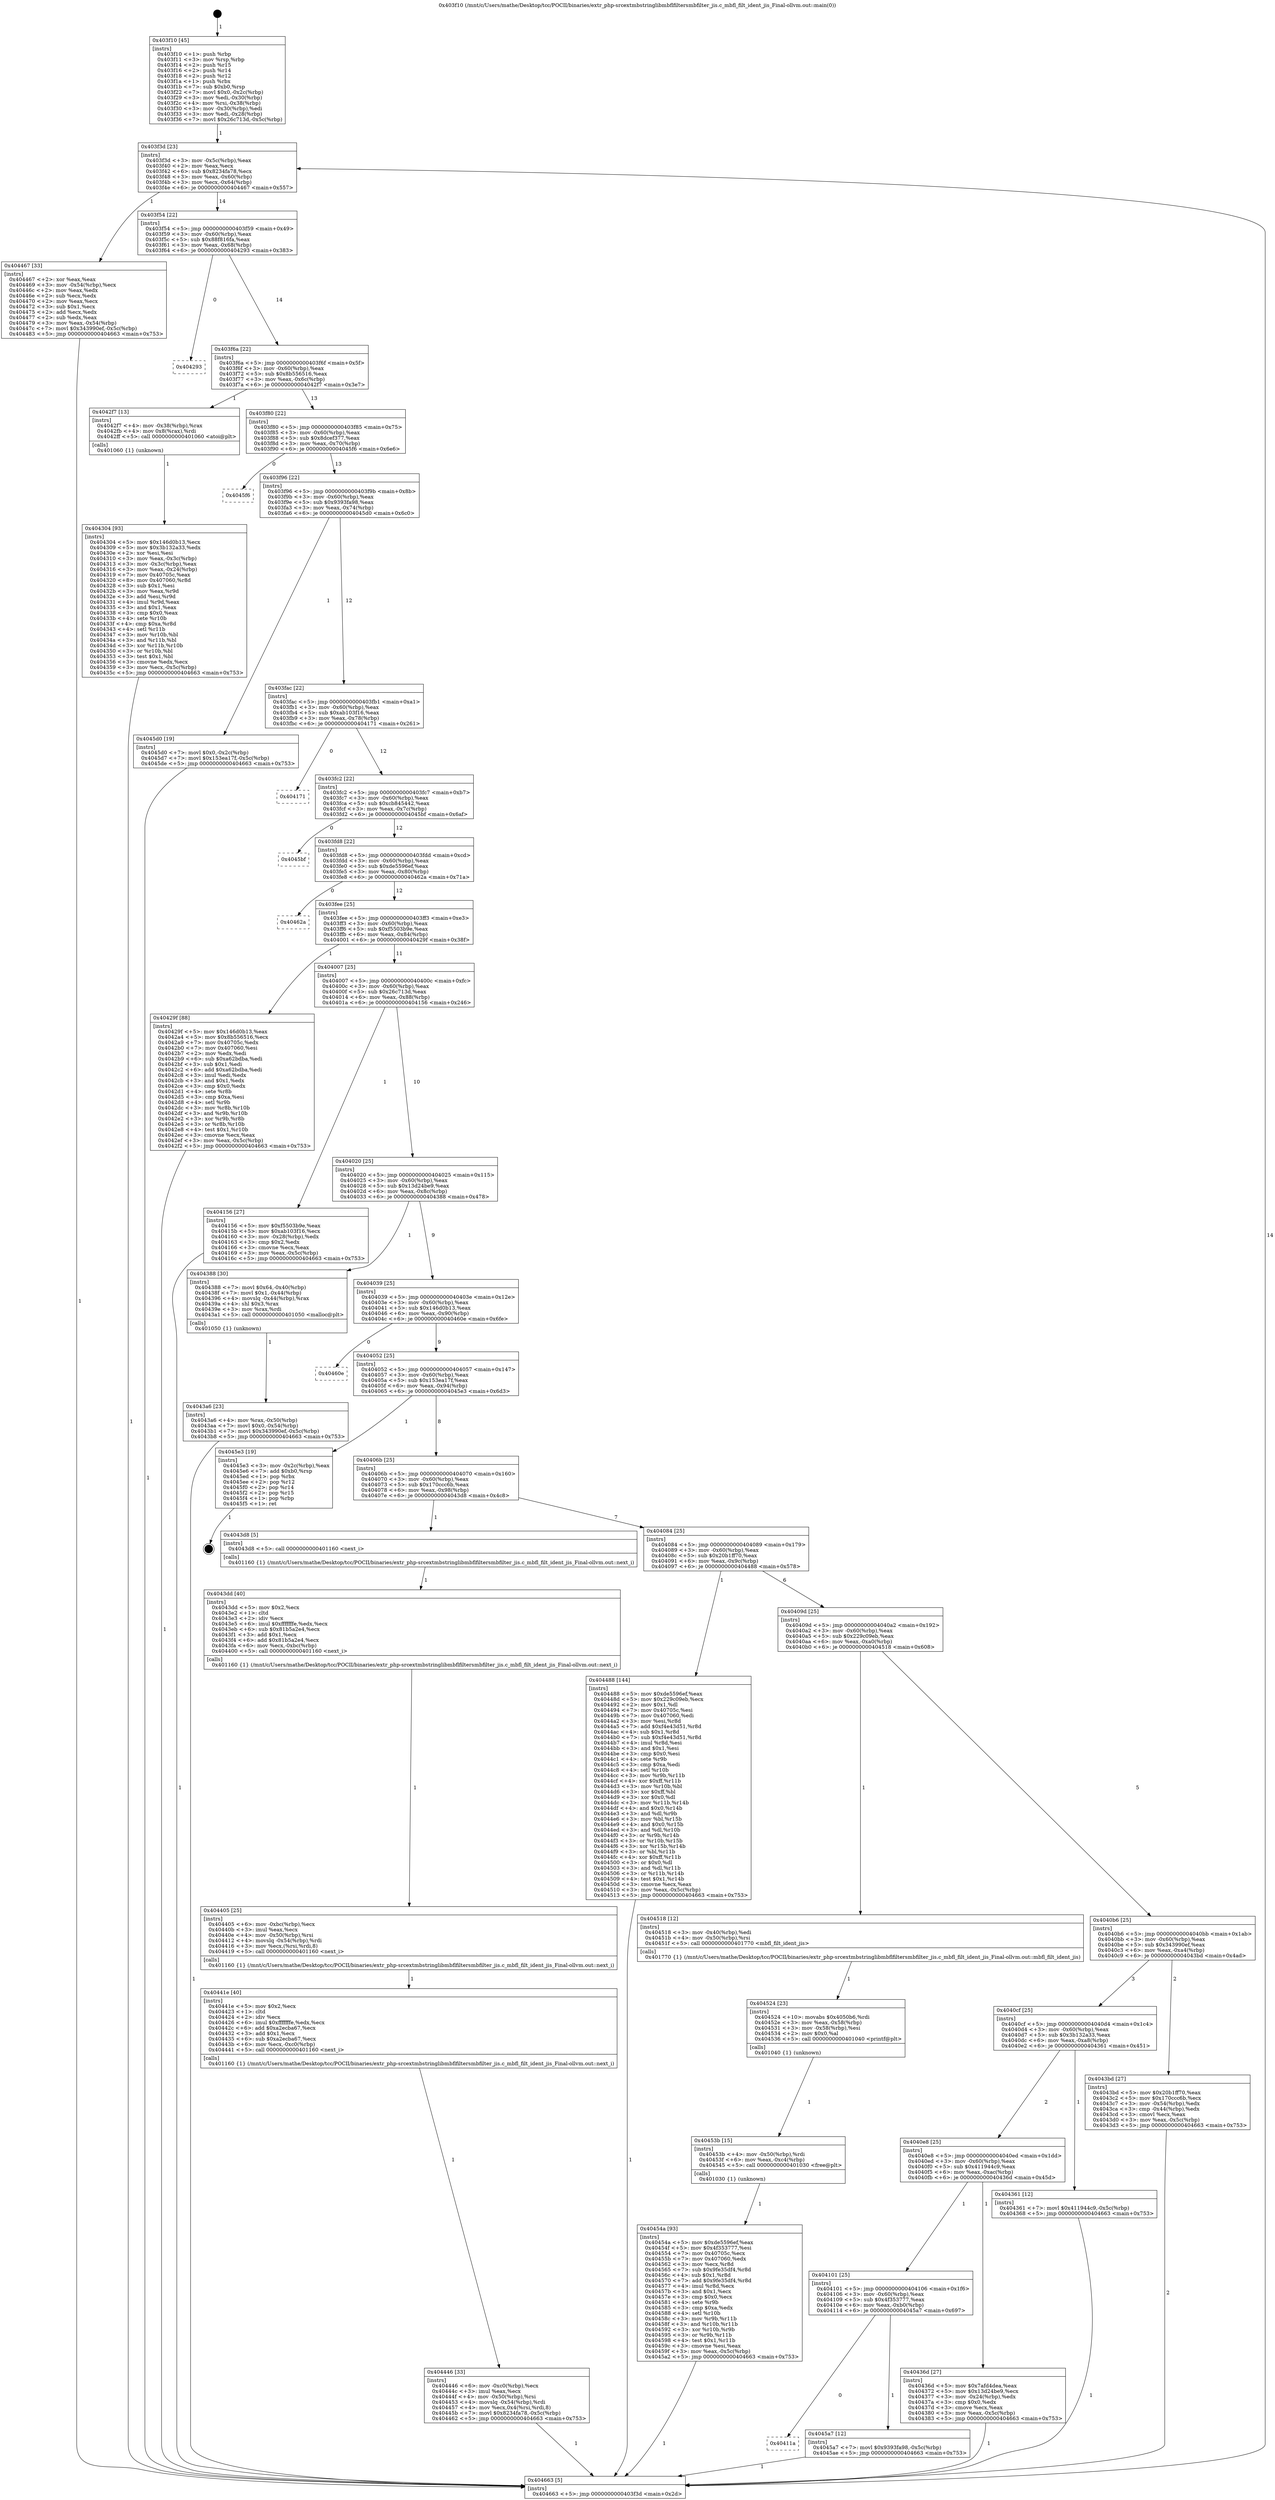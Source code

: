 digraph "0x403f10" {
  label = "0x403f10 (/mnt/c/Users/mathe/Desktop/tcc/POCII/binaries/extr_php-srcextmbstringlibmbflfiltersmbfilter_jis.c_mbfl_filt_ident_jis_Final-ollvm.out::main(0))"
  labelloc = "t"
  node[shape=record]

  Entry [label="",width=0.3,height=0.3,shape=circle,fillcolor=black,style=filled]
  "0x403f3d" [label="{
     0x403f3d [23]\l
     | [instrs]\l
     &nbsp;&nbsp;0x403f3d \<+3\>: mov -0x5c(%rbp),%eax\l
     &nbsp;&nbsp;0x403f40 \<+2\>: mov %eax,%ecx\l
     &nbsp;&nbsp;0x403f42 \<+6\>: sub $0x8234fa78,%ecx\l
     &nbsp;&nbsp;0x403f48 \<+3\>: mov %eax,-0x60(%rbp)\l
     &nbsp;&nbsp;0x403f4b \<+3\>: mov %ecx,-0x64(%rbp)\l
     &nbsp;&nbsp;0x403f4e \<+6\>: je 0000000000404467 \<main+0x557\>\l
  }"]
  "0x404467" [label="{
     0x404467 [33]\l
     | [instrs]\l
     &nbsp;&nbsp;0x404467 \<+2\>: xor %eax,%eax\l
     &nbsp;&nbsp;0x404469 \<+3\>: mov -0x54(%rbp),%ecx\l
     &nbsp;&nbsp;0x40446c \<+2\>: mov %eax,%edx\l
     &nbsp;&nbsp;0x40446e \<+2\>: sub %ecx,%edx\l
     &nbsp;&nbsp;0x404470 \<+2\>: mov %eax,%ecx\l
     &nbsp;&nbsp;0x404472 \<+3\>: sub $0x1,%ecx\l
     &nbsp;&nbsp;0x404475 \<+2\>: add %ecx,%edx\l
     &nbsp;&nbsp;0x404477 \<+2\>: sub %edx,%eax\l
     &nbsp;&nbsp;0x404479 \<+3\>: mov %eax,-0x54(%rbp)\l
     &nbsp;&nbsp;0x40447c \<+7\>: movl $0x343990ef,-0x5c(%rbp)\l
     &nbsp;&nbsp;0x404483 \<+5\>: jmp 0000000000404663 \<main+0x753\>\l
  }"]
  "0x403f54" [label="{
     0x403f54 [22]\l
     | [instrs]\l
     &nbsp;&nbsp;0x403f54 \<+5\>: jmp 0000000000403f59 \<main+0x49\>\l
     &nbsp;&nbsp;0x403f59 \<+3\>: mov -0x60(%rbp),%eax\l
     &nbsp;&nbsp;0x403f5c \<+5\>: sub $0x88f816fa,%eax\l
     &nbsp;&nbsp;0x403f61 \<+3\>: mov %eax,-0x68(%rbp)\l
     &nbsp;&nbsp;0x403f64 \<+6\>: je 0000000000404293 \<main+0x383\>\l
  }"]
  Exit [label="",width=0.3,height=0.3,shape=circle,fillcolor=black,style=filled,peripheries=2]
  "0x404293" [label="{
     0x404293\l
  }", style=dashed]
  "0x403f6a" [label="{
     0x403f6a [22]\l
     | [instrs]\l
     &nbsp;&nbsp;0x403f6a \<+5\>: jmp 0000000000403f6f \<main+0x5f\>\l
     &nbsp;&nbsp;0x403f6f \<+3\>: mov -0x60(%rbp),%eax\l
     &nbsp;&nbsp;0x403f72 \<+5\>: sub $0x8b556516,%eax\l
     &nbsp;&nbsp;0x403f77 \<+3\>: mov %eax,-0x6c(%rbp)\l
     &nbsp;&nbsp;0x403f7a \<+6\>: je 00000000004042f7 \<main+0x3e7\>\l
  }"]
  "0x40411a" [label="{
     0x40411a\l
  }", style=dashed]
  "0x4042f7" [label="{
     0x4042f7 [13]\l
     | [instrs]\l
     &nbsp;&nbsp;0x4042f7 \<+4\>: mov -0x38(%rbp),%rax\l
     &nbsp;&nbsp;0x4042fb \<+4\>: mov 0x8(%rax),%rdi\l
     &nbsp;&nbsp;0x4042ff \<+5\>: call 0000000000401060 \<atoi@plt\>\l
     | [calls]\l
     &nbsp;&nbsp;0x401060 \{1\} (unknown)\l
  }"]
  "0x403f80" [label="{
     0x403f80 [22]\l
     | [instrs]\l
     &nbsp;&nbsp;0x403f80 \<+5\>: jmp 0000000000403f85 \<main+0x75\>\l
     &nbsp;&nbsp;0x403f85 \<+3\>: mov -0x60(%rbp),%eax\l
     &nbsp;&nbsp;0x403f88 \<+5\>: sub $0x8dcef377,%eax\l
     &nbsp;&nbsp;0x403f8d \<+3\>: mov %eax,-0x70(%rbp)\l
     &nbsp;&nbsp;0x403f90 \<+6\>: je 00000000004045f6 \<main+0x6e6\>\l
  }"]
  "0x4045a7" [label="{
     0x4045a7 [12]\l
     | [instrs]\l
     &nbsp;&nbsp;0x4045a7 \<+7\>: movl $0x9393fa98,-0x5c(%rbp)\l
     &nbsp;&nbsp;0x4045ae \<+5\>: jmp 0000000000404663 \<main+0x753\>\l
  }"]
  "0x4045f6" [label="{
     0x4045f6\l
  }", style=dashed]
  "0x403f96" [label="{
     0x403f96 [22]\l
     | [instrs]\l
     &nbsp;&nbsp;0x403f96 \<+5\>: jmp 0000000000403f9b \<main+0x8b\>\l
     &nbsp;&nbsp;0x403f9b \<+3\>: mov -0x60(%rbp),%eax\l
     &nbsp;&nbsp;0x403f9e \<+5\>: sub $0x9393fa98,%eax\l
     &nbsp;&nbsp;0x403fa3 \<+3\>: mov %eax,-0x74(%rbp)\l
     &nbsp;&nbsp;0x403fa6 \<+6\>: je 00000000004045d0 \<main+0x6c0\>\l
  }"]
  "0x40454a" [label="{
     0x40454a [93]\l
     | [instrs]\l
     &nbsp;&nbsp;0x40454a \<+5\>: mov $0xde5596ef,%eax\l
     &nbsp;&nbsp;0x40454f \<+5\>: mov $0x4f353777,%esi\l
     &nbsp;&nbsp;0x404554 \<+7\>: mov 0x40705c,%ecx\l
     &nbsp;&nbsp;0x40455b \<+7\>: mov 0x407060,%edx\l
     &nbsp;&nbsp;0x404562 \<+3\>: mov %ecx,%r8d\l
     &nbsp;&nbsp;0x404565 \<+7\>: sub $0x9fe35df4,%r8d\l
     &nbsp;&nbsp;0x40456c \<+4\>: sub $0x1,%r8d\l
     &nbsp;&nbsp;0x404570 \<+7\>: add $0x9fe35df4,%r8d\l
     &nbsp;&nbsp;0x404577 \<+4\>: imul %r8d,%ecx\l
     &nbsp;&nbsp;0x40457b \<+3\>: and $0x1,%ecx\l
     &nbsp;&nbsp;0x40457e \<+3\>: cmp $0x0,%ecx\l
     &nbsp;&nbsp;0x404581 \<+4\>: sete %r9b\l
     &nbsp;&nbsp;0x404585 \<+3\>: cmp $0xa,%edx\l
     &nbsp;&nbsp;0x404588 \<+4\>: setl %r10b\l
     &nbsp;&nbsp;0x40458c \<+3\>: mov %r9b,%r11b\l
     &nbsp;&nbsp;0x40458f \<+3\>: and %r10b,%r11b\l
     &nbsp;&nbsp;0x404592 \<+3\>: xor %r10b,%r9b\l
     &nbsp;&nbsp;0x404595 \<+3\>: or %r9b,%r11b\l
     &nbsp;&nbsp;0x404598 \<+4\>: test $0x1,%r11b\l
     &nbsp;&nbsp;0x40459c \<+3\>: cmovne %esi,%eax\l
     &nbsp;&nbsp;0x40459f \<+3\>: mov %eax,-0x5c(%rbp)\l
     &nbsp;&nbsp;0x4045a2 \<+5\>: jmp 0000000000404663 \<main+0x753\>\l
  }"]
  "0x4045d0" [label="{
     0x4045d0 [19]\l
     | [instrs]\l
     &nbsp;&nbsp;0x4045d0 \<+7\>: movl $0x0,-0x2c(%rbp)\l
     &nbsp;&nbsp;0x4045d7 \<+7\>: movl $0x153ea17f,-0x5c(%rbp)\l
     &nbsp;&nbsp;0x4045de \<+5\>: jmp 0000000000404663 \<main+0x753\>\l
  }"]
  "0x403fac" [label="{
     0x403fac [22]\l
     | [instrs]\l
     &nbsp;&nbsp;0x403fac \<+5\>: jmp 0000000000403fb1 \<main+0xa1\>\l
     &nbsp;&nbsp;0x403fb1 \<+3\>: mov -0x60(%rbp),%eax\l
     &nbsp;&nbsp;0x403fb4 \<+5\>: sub $0xab103f16,%eax\l
     &nbsp;&nbsp;0x403fb9 \<+3\>: mov %eax,-0x78(%rbp)\l
     &nbsp;&nbsp;0x403fbc \<+6\>: je 0000000000404171 \<main+0x261\>\l
  }"]
  "0x40453b" [label="{
     0x40453b [15]\l
     | [instrs]\l
     &nbsp;&nbsp;0x40453b \<+4\>: mov -0x50(%rbp),%rdi\l
     &nbsp;&nbsp;0x40453f \<+6\>: mov %eax,-0xc4(%rbp)\l
     &nbsp;&nbsp;0x404545 \<+5\>: call 0000000000401030 \<free@plt\>\l
     | [calls]\l
     &nbsp;&nbsp;0x401030 \{1\} (unknown)\l
  }"]
  "0x404171" [label="{
     0x404171\l
  }", style=dashed]
  "0x403fc2" [label="{
     0x403fc2 [22]\l
     | [instrs]\l
     &nbsp;&nbsp;0x403fc2 \<+5\>: jmp 0000000000403fc7 \<main+0xb7\>\l
     &nbsp;&nbsp;0x403fc7 \<+3\>: mov -0x60(%rbp),%eax\l
     &nbsp;&nbsp;0x403fca \<+5\>: sub $0xcb845442,%eax\l
     &nbsp;&nbsp;0x403fcf \<+3\>: mov %eax,-0x7c(%rbp)\l
     &nbsp;&nbsp;0x403fd2 \<+6\>: je 00000000004045bf \<main+0x6af\>\l
  }"]
  "0x404524" [label="{
     0x404524 [23]\l
     | [instrs]\l
     &nbsp;&nbsp;0x404524 \<+10\>: movabs $0x4050b6,%rdi\l
     &nbsp;&nbsp;0x40452e \<+3\>: mov %eax,-0x58(%rbp)\l
     &nbsp;&nbsp;0x404531 \<+3\>: mov -0x58(%rbp),%esi\l
     &nbsp;&nbsp;0x404534 \<+2\>: mov $0x0,%al\l
     &nbsp;&nbsp;0x404536 \<+5\>: call 0000000000401040 \<printf@plt\>\l
     | [calls]\l
     &nbsp;&nbsp;0x401040 \{1\} (unknown)\l
  }"]
  "0x4045bf" [label="{
     0x4045bf\l
  }", style=dashed]
  "0x403fd8" [label="{
     0x403fd8 [22]\l
     | [instrs]\l
     &nbsp;&nbsp;0x403fd8 \<+5\>: jmp 0000000000403fdd \<main+0xcd\>\l
     &nbsp;&nbsp;0x403fdd \<+3\>: mov -0x60(%rbp),%eax\l
     &nbsp;&nbsp;0x403fe0 \<+5\>: sub $0xde5596ef,%eax\l
     &nbsp;&nbsp;0x403fe5 \<+3\>: mov %eax,-0x80(%rbp)\l
     &nbsp;&nbsp;0x403fe8 \<+6\>: je 000000000040462a \<main+0x71a\>\l
  }"]
  "0x404446" [label="{
     0x404446 [33]\l
     | [instrs]\l
     &nbsp;&nbsp;0x404446 \<+6\>: mov -0xc0(%rbp),%ecx\l
     &nbsp;&nbsp;0x40444c \<+3\>: imul %eax,%ecx\l
     &nbsp;&nbsp;0x40444f \<+4\>: mov -0x50(%rbp),%rsi\l
     &nbsp;&nbsp;0x404453 \<+4\>: movslq -0x54(%rbp),%rdi\l
     &nbsp;&nbsp;0x404457 \<+4\>: mov %ecx,0x4(%rsi,%rdi,8)\l
     &nbsp;&nbsp;0x40445b \<+7\>: movl $0x8234fa78,-0x5c(%rbp)\l
     &nbsp;&nbsp;0x404462 \<+5\>: jmp 0000000000404663 \<main+0x753\>\l
  }"]
  "0x40462a" [label="{
     0x40462a\l
  }", style=dashed]
  "0x403fee" [label="{
     0x403fee [25]\l
     | [instrs]\l
     &nbsp;&nbsp;0x403fee \<+5\>: jmp 0000000000403ff3 \<main+0xe3\>\l
     &nbsp;&nbsp;0x403ff3 \<+3\>: mov -0x60(%rbp),%eax\l
     &nbsp;&nbsp;0x403ff6 \<+5\>: sub $0xf5503b9e,%eax\l
     &nbsp;&nbsp;0x403ffb \<+6\>: mov %eax,-0x84(%rbp)\l
     &nbsp;&nbsp;0x404001 \<+6\>: je 000000000040429f \<main+0x38f\>\l
  }"]
  "0x40441e" [label="{
     0x40441e [40]\l
     | [instrs]\l
     &nbsp;&nbsp;0x40441e \<+5\>: mov $0x2,%ecx\l
     &nbsp;&nbsp;0x404423 \<+1\>: cltd\l
     &nbsp;&nbsp;0x404424 \<+2\>: idiv %ecx\l
     &nbsp;&nbsp;0x404426 \<+6\>: imul $0xfffffffe,%edx,%ecx\l
     &nbsp;&nbsp;0x40442c \<+6\>: add $0xa2ecba67,%ecx\l
     &nbsp;&nbsp;0x404432 \<+3\>: add $0x1,%ecx\l
     &nbsp;&nbsp;0x404435 \<+6\>: sub $0xa2ecba67,%ecx\l
     &nbsp;&nbsp;0x40443b \<+6\>: mov %ecx,-0xc0(%rbp)\l
     &nbsp;&nbsp;0x404441 \<+5\>: call 0000000000401160 \<next_i\>\l
     | [calls]\l
     &nbsp;&nbsp;0x401160 \{1\} (/mnt/c/Users/mathe/Desktop/tcc/POCII/binaries/extr_php-srcextmbstringlibmbflfiltersmbfilter_jis.c_mbfl_filt_ident_jis_Final-ollvm.out::next_i)\l
  }"]
  "0x40429f" [label="{
     0x40429f [88]\l
     | [instrs]\l
     &nbsp;&nbsp;0x40429f \<+5\>: mov $0x146d0b13,%eax\l
     &nbsp;&nbsp;0x4042a4 \<+5\>: mov $0x8b556516,%ecx\l
     &nbsp;&nbsp;0x4042a9 \<+7\>: mov 0x40705c,%edx\l
     &nbsp;&nbsp;0x4042b0 \<+7\>: mov 0x407060,%esi\l
     &nbsp;&nbsp;0x4042b7 \<+2\>: mov %edx,%edi\l
     &nbsp;&nbsp;0x4042b9 \<+6\>: sub $0xa62bdba,%edi\l
     &nbsp;&nbsp;0x4042bf \<+3\>: sub $0x1,%edi\l
     &nbsp;&nbsp;0x4042c2 \<+6\>: add $0xa62bdba,%edi\l
     &nbsp;&nbsp;0x4042c8 \<+3\>: imul %edi,%edx\l
     &nbsp;&nbsp;0x4042cb \<+3\>: and $0x1,%edx\l
     &nbsp;&nbsp;0x4042ce \<+3\>: cmp $0x0,%edx\l
     &nbsp;&nbsp;0x4042d1 \<+4\>: sete %r8b\l
     &nbsp;&nbsp;0x4042d5 \<+3\>: cmp $0xa,%esi\l
     &nbsp;&nbsp;0x4042d8 \<+4\>: setl %r9b\l
     &nbsp;&nbsp;0x4042dc \<+3\>: mov %r8b,%r10b\l
     &nbsp;&nbsp;0x4042df \<+3\>: and %r9b,%r10b\l
     &nbsp;&nbsp;0x4042e2 \<+3\>: xor %r9b,%r8b\l
     &nbsp;&nbsp;0x4042e5 \<+3\>: or %r8b,%r10b\l
     &nbsp;&nbsp;0x4042e8 \<+4\>: test $0x1,%r10b\l
     &nbsp;&nbsp;0x4042ec \<+3\>: cmovne %ecx,%eax\l
     &nbsp;&nbsp;0x4042ef \<+3\>: mov %eax,-0x5c(%rbp)\l
     &nbsp;&nbsp;0x4042f2 \<+5\>: jmp 0000000000404663 \<main+0x753\>\l
  }"]
  "0x404007" [label="{
     0x404007 [25]\l
     | [instrs]\l
     &nbsp;&nbsp;0x404007 \<+5\>: jmp 000000000040400c \<main+0xfc\>\l
     &nbsp;&nbsp;0x40400c \<+3\>: mov -0x60(%rbp),%eax\l
     &nbsp;&nbsp;0x40400f \<+5\>: sub $0x26c713d,%eax\l
     &nbsp;&nbsp;0x404014 \<+6\>: mov %eax,-0x88(%rbp)\l
     &nbsp;&nbsp;0x40401a \<+6\>: je 0000000000404156 \<main+0x246\>\l
  }"]
  "0x404405" [label="{
     0x404405 [25]\l
     | [instrs]\l
     &nbsp;&nbsp;0x404405 \<+6\>: mov -0xbc(%rbp),%ecx\l
     &nbsp;&nbsp;0x40440b \<+3\>: imul %eax,%ecx\l
     &nbsp;&nbsp;0x40440e \<+4\>: mov -0x50(%rbp),%rsi\l
     &nbsp;&nbsp;0x404412 \<+4\>: movslq -0x54(%rbp),%rdi\l
     &nbsp;&nbsp;0x404416 \<+3\>: mov %ecx,(%rsi,%rdi,8)\l
     &nbsp;&nbsp;0x404419 \<+5\>: call 0000000000401160 \<next_i\>\l
     | [calls]\l
     &nbsp;&nbsp;0x401160 \{1\} (/mnt/c/Users/mathe/Desktop/tcc/POCII/binaries/extr_php-srcextmbstringlibmbflfiltersmbfilter_jis.c_mbfl_filt_ident_jis_Final-ollvm.out::next_i)\l
  }"]
  "0x404156" [label="{
     0x404156 [27]\l
     | [instrs]\l
     &nbsp;&nbsp;0x404156 \<+5\>: mov $0xf5503b9e,%eax\l
     &nbsp;&nbsp;0x40415b \<+5\>: mov $0xab103f16,%ecx\l
     &nbsp;&nbsp;0x404160 \<+3\>: mov -0x28(%rbp),%edx\l
     &nbsp;&nbsp;0x404163 \<+3\>: cmp $0x2,%edx\l
     &nbsp;&nbsp;0x404166 \<+3\>: cmovne %ecx,%eax\l
     &nbsp;&nbsp;0x404169 \<+3\>: mov %eax,-0x5c(%rbp)\l
     &nbsp;&nbsp;0x40416c \<+5\>: jmp 0000000000404663 \<main+0x753\>\l
  }"]
  "0x404020" [label="{
     0x404020 [25]\l
     | [instrs]\l
     &nbsp;&nbsp;0x404020 \<+5\>: jmp 0000000000404025 \<main+0x115\>\l
     &nbsp;&nbsp;0x404025 \<+3\>: mov -0x60(%rbp),%eax\l
     &nbsp;&nbsp;0x404028 \<+5\>: sub $0x13d24be9,%eax\l
     &nbsp;&nbsp;0x40402d \<+6\>: mov %eax,-0x8c(%rbp)\l
     &nbsp;&nbsp;0x404033 \<+6\>: je 0000000000404388 \<main+0x478\>\l
  }"]
  "0x404663" [label="{
     0x404663 [5]\l
     | [instrs]\l
     &nbsp;&nbsp;0x404663 \<+5\>: jmp 0000000000403f3d \<main+0x2d\>\l
  }"]
  "0x403f10" [label="{
     0x403f10 [45]\l
     | [instrs]\l
     &nbsp;&nbsp;0x403f10 \<+1\>: push %rbp\l
     &nbsp;&nbsp;0x403f11 \<+3\>: mov %rsp,%rbp\l
     &nbsp;&nbsp;0x403f14 \<+2\>: push %r15\l
     &nbsp;&nbsp;0x403f16 \<+2\>: push %r14\l
     &nbsp;&nbsp;0x403f18 \<+2\>: push %r12\l
     &nbsp;&nbsp;0x403f1a \<+1\>: push %rbx\l
     &nbsp;&nbsp;0x403f1b \<+7\>: sub $0xb0,%rsp\l
     &nbsp;&nbsp;0x403f22 \<+7\>: movl $0x0,-0x2c(%rbp)\l
     &nbsp;&nbsp;0x403f29 \<+3\>: mov %edi,-0x30(%rbp)\l
     &nbsp;&nbsp;0x403f2c \<+4\>: mov %rsi,-0x38(%rbp)\l
     &nbsp;&nbsp;0x403f30 \<+3\>: mov -0x30(%rbp),%edi\l
     &nbsp;&nbsp;0x403f33 \<+3\>: mov %edi,-0x28(%rbp)\l
     &nbsp;&nbsp;0x403f36 \<+7\>: movl $0x26c713d,-0x5c(%rbp)\l
  }"]
  "0x404304" [label="{
     0x404304 [93]\l
     | [instrs]\l
     &nbsp;&nbsp;0x404304 \<+5\>: mov $0x146d0b13,%ecx\l
     &nbsp;&nbsp;0x404309 \<+5\>: mov $0x3b132a33,%edx\l
     &nbsp;&nbsp;0x40430e \<+2\>: xor %esi,%esi\l
     &nbsp;&nbsp;0x404310 \<+3\>: mov %eax,-0x3c(%rbp)\l
     &nbsp;&nbsp;0x404313 \<+3\>: mov -0x3c(%rbp),%eax\l
     &nbsp;&nbsp;0x404316 \<+3\>: mov %eax,-0x24(%rbp)\l
     &nbsp;&nbsp;0x404319 \<+7\>: mov 0x40705c,%eax\l
     &nbsp;&nbsp;0x404320 \<+8\>: mov 0x407060,%r8d\l
     &nbsp;&nbsp;0x404328 \<+3\>: sub $0x1,%esi\l
     &nbsp;&nbsp;0x40432b \<+3\>: mov %eax,%r9d\l
     &nbsp;&nbsp;0x40432e \<+3\>: add %esi,%r9d\l
     &nbsp;&nbsp;0x404331 \<+4\>: imul %r9d,%eax\l
     &nbsp;&nbsp;0x404335 \<+3\>: and $0x1,%eax\l
     &nbsp;&nbsp;0x404338 \<+3\>: cmp $0x0,%eax\l
     &nbsp;&nbsp;0x40433b \<+4\>: sete %r10b\l
     &nbsp;&nbsp;0x40433f \<+4\>: cmp $0xa,%r8d\l
     &nbsp;&nbsp;0x404343 \<+4\>: setl %r11b\l
     &nbsp;&nbsp;0x404347 \<+3\>: mov %r10b,%bl\l
     &nbsp;&nbsp;0x40434a \<+3\>: and %r11b,%bl\l
     &nbsp;&nbsp;0x40434d \<+3\>: xor %r11b,%r10b\l
     &nbsp;&nbsp;0x404350 \<+3\>: or %r10b,%bl\l
     &nbsp;&nbsp;0x404353 \<+3\>: test $0x1,%bl\l
     &nbsp;&nbsp;0x404356 \<+3\>: cmovne %edx,%ecx\l
     &nbsp;&nbsp;0x404359 \<+3\>: mov %ecx,-0x5c(%rbp)\l
     &nbsp;&nbsp;0x40435c \<+5\>: jmp 0000000000404663 \<main+0x753\>\l
  }"]
  "0x4043dd" [label="{
     0x4043dd [40]\l
     | [instrs]\l
     &nbsp;&nbsp;0x4043dd \<+5\>: mov $0x2,%ecx\l
     &nbsp;&nbsp;0x4043e2 \<+1\>: cltd\l
     &nbsp;&nbsp;0x4043e3 \<+2\>: idiv %ecx\l
     &nbsp;&nbsp;0x4043e5 \<+6\>: imul $0xfffffffe,%edx,%ecx\l
     &nbsp;&nbsp;0x4043eb \<+6\>: sub $0x81b5a2e4,%ecx\l
     &nbsp;&nbsp;0x4043f1 \<+3\>: add $0x1,%ecx\l
     &nbsp;&nbsp;0x4043f4 \<+6\>: add $0x81b5a2e4,%ecx\l
     &nbsp;&nbsp;0x4043fa \<+6\>: mov %ecx,-0xbc(%rbp)\l
     &nbsp;&nbsp;0x404400 \<+5\>: call 0000000000401160 \<next_i\>\l
     | [calls]\l
     &nbsp;&nbsp;0x401160 \{1\} (/mnt/c/Users/mathe/Desktop/tcc/POCII/binaries/extr_php-srcextmbstringlibmbflfiltersmbfilter_jis.c_mbfl_filt_ident_jis_Final-ollvm.out::next_i)\l
  }"]
  "0x404388" [label="{
     0x404388 [30]\l
     | [instrs]\l
     &nbsp;&nbsp;0x404388 \<+7\>: movl $0x64,-0x40(%rbp)\l
     &nbsp;&nbsp;0x40438f \<+7\>: movl $0x1,-0x44(%rbp)\l
     &nbsp;&nbsp;0x404396 \<+4\>: movslq -0x44(%rbp),%rax\l
     &nbsp;&nbsp;0x40439a \<+4\>: shl $0x3,%rax\l
     &nbsp;&nbsp;0x40439e \<+3\>: mov %rax,%rdi\l
     &nbsp;&nbsp;0x4043a1 \<+5\>: call 0000000000401050 \<malloc@plt\>\l
     | [calls]\l
     &nbsp;&nbsp;0x401050 \{1\} (unknown)\l
  }"]
  "0x404039" [label="{
     0x404039 [25]\l
     | [instrs]\l
     &nbsp;&nbsp;0x404039 \<+5\>: jmp 000000000040403e \<main+0x12e\>\l
     &nbsp;&nbsp;0x40403e \<+3\>: mov -0x60(%rbp),%eax\l
     &nbsp;&nbsp;0x404041 \<+5\>: sub $0x146d0b13,%eax\l
     &nbsp;&nbsp;0x404046 \<+6\>: mov %eax,-0x90(%rbp)\l
     &nbsp;&nbsp;0x40404c \<+6\>: je 000000000040460e \<main+0x6fe\>\l
  }"]
  "0x4043a6" [label="{
     0x4043a6 [23]\l
     | [instrs]\l
     &nbsp;&nbsp;0x4043a6 \<+4\>: mov %rax,-0x50(%rbp)\l
     &nbsp;&nbsp;0x4043aa \<+7\>: movl $0x0,-0x54(%rbp)\l
     &nbsp;&nbsp;0x4043b1 \<+7\>: movl $0x343990ef,-0x5c(%rbp)\l
     &nbsp;&nbsp;0x4043b8 \<+5\>: jmp 0000000000404663 \<main+0x753\>\l
  }"]
  "0x40460e" [label="{
     0x40460e\l
  }", style=dashed]
  "0x404052" [label="{
     0x404052 [25]\l
     | [instrs]\l
     &nbsp;&nbsp;0x404052 \<+5\>: jmp 0000000000404057 \<main+0x147\>\l
     &nbsp;&nbsp;0x404057 \<+3\>: mov -0x60(%rbp),%eax\l
     &nbsp;&nbsp;0x40405a \<+5\>: sub $0x153ea17f,%eax\l
     &nbsp;&nbsp;0x40405f \<+6\>: mov %eax,-0x94(%rbp)\l
     &nbsp;&nbsp;0x404065 \<+6\>: je 00000000004045e3 \<main+0x6d3\>\l
  }"]
  "0x404101" [label="{
     0x404101 [25]\l
     | [instrs]\l
     &nbsp;&nbsp;0x404101 \<+5\>: jmp 0000000000404106 \<main+0x1f6\>\l
     &nbsp;&nbsp;0x404106 \<+3\>: mov -0x60(%rbp),%eax\l
     &nbsp;&nbsp;0x404109 \<+5\>: sub $0x4f353777,%eax\l
     &nbsp;&nbsp;0x40410e \<+6\>: mov %eax,-0xb0(%rbp)\l
     &nbsp;&nbsp;0x404114 \<+6\>: je 00000000004045a7 \<main+0x697\>\l
  }"]
  "0x4045e3" [label="{
     0x4045e3 [19]\l
     | [instrs]\l
     &nbsp;&nbsp;0x4045e3 \<+3\>: mov -0x2c(%rbp),%eax\l
     &nbsp;&nbsp;0x4045e6 \<+7\>: add $0xb0,%rsp\l
     &nbsp;&nbsp;0x4045ed \<+1\>: pop %rbx\l
     &nbsp;&nbsp;0x4045ee \<+2\>: pop %r12\l
     &nbsp;&nbsp;0x4045f0 \<+2\>: pop %r14\l
     &nbsp;&nbsp;0x4045f2 \<+2\>: pop %r15\l
     &nbsp;&nbsp;0x4045f4 \<+1\>: pop %rbp\l
     &nbsp;&nbsp;0x4045f5 \<+1\>: ret\l
  }"]
  "0x40406b" [label="{
     0x40406b [25]\l
     | [instrs]\l
     &nbsp;&nbsp;0x40406b \<+5\>: jmp 0000000000404070 \<main+0x160\>\l
     &nbsp;&nbsp;0x404070 \<+3\>: mov -0x60(%rbp),%eax\l
     &nbsp;&nbsp;0x404073 \<+5\>: sub $0x170ccc6b,%eax\l
     &nbsp;&nbsp;0x404078 \<+6\>: mov %eax,-0x98(%rbp)\l
     &nbsp;&nbsp;0x40407e \<+6\>: je 00000000004043d8 \<main+0x4c8\>\l
  }"]
  "0x40436d" [label="{
     0x40436d [27]\l
     | [instrs]\l
     &nbsp;&nbsp;0x40436d \<+5\>: mov $0x7afd4dea,%eax\l
     &nbsp;&nbsp;0x404372 \<+5\>: mov $0x13d24be9,%ecx\l
     &nbsp;&nbsp;0x404377 \<+3\>: mov -0x24(%rbp),%edx\l
     &nbsp;&nbsp;0x40437a \<+3\>: cmp $0x0,%edx\l
     &nbsp;&nbsp;0x40437d \<+3\>: cmove %ecx,%eax\l
     &nbsp;&nbsp;0x404380 \<+3\>: mov %eax,-0x5c(%rbp)\l
     &nbsp;&nbsp;0x404383 \<+5\>: jmp 0000000000404663 \<main+0x753\>\l
  }"]
  "0x4043d8" [label="{
     0x4043d8 [5]\l
     | [instrs]\l
     &nbsp;&nbsp;0x4043d8 \<+5\>: call 0000000000401160 \<next_i\>\l
     | [calls]\l
     &nbsp;&nbsp;0x401160 \{1\} (/mnt/c/Users/mathe/Desktop/tcc/POCII/binaries/extr_php-srcextmbstringlibmbflfiltersmbfilter_jis.c_mbfl_filt_ident_jis_Final-ollvm.out::next_i)\l
  }"]
  "0x404084" [label="{
     0x404084 [25]\l
     | [instrs]\l
     &nbsp;&nbsp;0x404084 \<+5\>: jmp 0000000000404089 \<main+0x179\>\l
     &nbsp;&nbsp;0x404089 \<+3\>: mov -0x60(%rbp),%eax\l
     &nbsp;&nbsp;0x40408c \<+5\>: sub $0x20b1ff70,%eax\l
     &nbsp;&nbsp;0x404091 \<+6\>: mov %eax,-0x9c(%rbp)\l
     &nbsp;&nbsp;0x404097 \<+6\>: je 0000000000404488 \<main+0x578\>\l
  }"]
  "0x4040e8" [label="{
     0x4040e8 [25]\l
     | [instrs]\l
     &nbsp;&nbsp;0x4040e8 \<+5\>: jmp 00000000004040ed \<main+0x1dd\>\l
     &nbsp;&nbsp;0x4040ed \<+3\>: mov -0x60(%rbp),%eax\l
     &nbsp;&nbsp;0x4040f0 \<+5\>: sub $0x411944c9,%eax\l
     &nbsp;&nbsp;0x4040f5 \<+6\>: mov %eax,-0xac(%rbp)\l
     &nbsp;&nbsp;0x4040fb \<+6\>: je 000000000040436d \<main+0x45d\>\l
  }"]
  "0x404488" [label="{
     0x404488 [144]\l
     | [instrs]\l
     &nbsp;&nbsp;0x404488 \<+5\>: mov $0xde5596ef,%eax\l
     &nbsp;&nbsp;0x40448d \<+5\>: mov $0x229c09eb,%ecx\l
     &nbsp;&nbsp;0x404492 \<+2\>: mov $0x1,%dl\l
     &nbsp;&nbsp;0x404494 \<+7\>: mov 0x40705c,%esi\l
     &nbsp;&nbsp;0x40449b \<+7\>: mov 0x407060,%edi\l
     &nbsp;&nbsp;0x4044a2 \<+3\>: mov %esi,%r8d\l
     &nbsp;&nbsp;0x4044a5 \<+7\>: add $0xf4e43d51,%r8d\l
     &nbsp;&nbsp;0x4044ac \<+4\>: sub $0x1,%r8d\l
     &nbsp;&nbsp;0x4044b0 \<+7\>: sub $0xf4e43d51,%r8d\l
     &nbsp;&nbsp;0x4044b7 \<+4\>: imul %r8d,%esi\l
     &nbsp;&nbsp;0x4044bb \<+3\>: and $0x1,%esi\l
     &nbsp;&nbsp;0x4044be \<+3\>: cmp $0x0,%esi\l
     &nbsp;&nbsp;0x4044c1 \<+4\>: sete %r9b\l
     &nbsp;&nbsp;0x4044c5 \<+3\>: cmp $0xa,%edi\l
     &nbsp;&nbsp;0x4044c8 \<+4\>: setl %r10b\l
     &nbsp;&nbsp;0x4044cc \<+3\>: mov %r9b,%r11b\l
     &nbsp;&nbsp;0x4044cf \<+4\>: xor $0xff,%r11b\l
     &nbsp;&nbsp;0x4044d3 \<+3\>: mov %r10b,%bl\l
     &nbsp;&nbsp;0x4044d6 \<+3\>: xor $0xff,%bl\l
     &nbsp;&nbsp;0x4044d9 \<+3\>: xor $0x0,%dl\l
     &nbsp;&nbsp;0x4044dc \<+3\>: mov %r11b,%r14b\l
     &nbsp;&nbsp;0x4044df \<+4\>: and $0x0,%r14b\l
     &nbsp;&nbsp;0x4044e3 \<+3\>: and %dl,%r9b\l
     &nbsp;&nbsp;0x4044e6 \<+3\>: mov %bl,%r15b\l
     &nbsp;&nbsp;0x4044e9 \<+4\>: and $0x0,%r15b\l
     &nbsp;&nbsp;0x4044ed \<+3\>: and %dl,%r10b\l
     &nbsp;&nbsp;0x4044f0 \<+3\>: or %r9b,%r14b\l
     &nbsp;&nbsp;0x4044f3 \<+3\>: or %r10b,%r15b\l
     &nbsp;&nbsp;0x4044f6 \<+3\>: xor %r15b,%r14b\l
     &nbsp;&nbsp;0x4044f9 \<+3\>: or %bl,%r11b\l
     &nbsp;&nbsp;0x4044fc \<+4\>: xor $0xff,%r11b\l
     &nbsp;&nbsp;0x404500 \<+3\>: or $0x0,%dl\l
     &nbsp;&nbsp;0x404503 \<+3\>: and %dl,%r11b\l
     &nbsp;&nbsp;0x404506 \<+3\>: or %r11b,%r14b\l
     &nbsp;&nbsp;0x404509 \<+4\>: test $0x1,%r14b\l
     &nbsp;&nbsp;0x40450d \<+3\>: cmovne %ecx,%eax\l
     &nbsp;&nbsp;0x404510 \<+3\>: mov %eax,-0x5c(%rbp)\l
     &nbsp;&nbsp;0x404513 \<+5\>: jmp 0000000000404663 \<main+0x753\>\l
  }"]
  "0x40409d" [label="{
     0x40409d [25]\l
     | [instrs]\l
     &nbsp;&nbsp;0x40409d \<+5\>: jmp 00000000004040a2 \<main+0x192\>\l
     &nbsp;&nbsp;0x4040a2 \<+3\>: mov -0x60(%rbp),%eax\l
     &nbsp;&nbsp;0x4040a5 \<+5\>: sub $0x229c09eb,%eax\l
     &nbsp;&nbsp;0x4040aa \<+6\>: mov %eax,-0xa0(%rbp)\l
     &nbsp;&nbsp;0x4040b0 \<+6\>: je 0000000000404518 \<main+0x608\>\l
  }"]
  "0x404361" [label="{
     0x404361 [12]\l
     | [instrs]\l
     &nbsp;&nbsp;0x404361 \<+7\>: movl $0x411944c9,-0x5c(%rbp)\l
     &nbsp;&nbsp;0x404368 \<+5\>: jmp 0000000000404663 \<main+0x753\>\l
  }"]
  "0x404518" [label="{
     0x404518 [12]\l
     | [instrs]\l
     &nbsp;&nbsp;0x404518 \<+3\>: mov -0x40(%rbp),%edi\l
     &nbsp;&nbsp;0x40451b \<+4\>: mov -0x50(%rbp),%rsi\l
     &nbsp;&nbsp;0x40451f \<+5\>: call 0000000000401770 \<mbfl_filt_ident_jis\>\l
     | [calls]\l
     &nbsp;&nbsp;0x401770 \{1\} (/mnt/c/Users/mathe/Desktop/tcc/POCII/binaries/extr_php-srcextmbstringlibmbflfiltersmbfilter_jis.c_mbfl_filt_ident_jis_Final-ollvm.out::mbfl_filt_ident_jis)\l
  }"]
  "0x4040b6" [label="{
     0x4040b6 [25]\l
     | [instrs]\l
     &nbsp;&nbsp;0x4040b6 \<+5\>: jmp 00000000004040bb \<main+0x1ab\>\l
     &nbsp;&nbsp;0x4040bb \<+3\>: mov -0x60(%rbp),%eax\l
     &nbsp;&nbsp;0x4040be \<+5\>: sub $0x343990ef,%eax\l
     &nbsp;&nbsp;0x4040c3 \<+6\>: mov %eax,-0xa4(%rbp)\l
     &nbsp;&nbsp;0x4040c9 \<+6\>: je 00000000004043bd \<main+0x4ad\>\l
  }"]
  "0x4040cf" [label="{
     0x4040cf [25]\l
     | [instrs]\l
     &nbsp;&nbsp;0x4040cf \<+5\>: jmp 00000000004040d4 \<main+0x1c4\>\l
     &nbsp;&nbsp;0x4040d4 \<+3\>: mov -0x60(%rbp),%eax\l
     &nbsp;&nbsp;0x4040d7 \<+5\>: sub $0x3b132a33,%eax\l
     &nbsp;&nbsp;0x4040dc \<+6\>: mov %eax,-0xa8(%rbp)\l
     &nbsp;&nbsp;0x4040e2 \<+6\>: je 0000000000404361 \<main+0x451\>\l
  }"]
  "0x4043bd" [label="{
     0x4043bd [27]\l
     | [instrs]\l
     &nbsp;&nbsp;0x4043bd \<+5\>: mov $0x20b1ff70,%eax\l
     &nbsp;&nbsp;0x4043c2 \<+5\>: mov $0x170ccc6b,%ecx\l
     &nbsp;&nbsp;0x4043c7 \<+3\>: mov -0x54(%rbp),%edx\l
     &nbsp;&nbsp;0x4043ca \<+3\>: cmp -0x44(%rbp),%edx\l
     &nbsp;&nbsp;0x4043cd \<+3\>: cmovl %ecx,%eax\l
     &nbsp;&nbsp;0x4043d0 \<+3\>: mov %eax,-0x5c(%rbp)\l
     &nbsp;&nbsp;0x4043d3 \<+5\>: jmp 0000000000404663 \<main+0x753\>\l
  }"]
  Entry -> "0x403f10" [label=" 1"]
  "0x403f3d" -> "0x404467" [label=" 1"]
  "0x403f3d" -> "0x403f54" [label=" 14"]
  "0x4045e3" -> Exit [label=" 1"]
  "0x403f54" -> "0x404293" [label=" 0"]
  "0x403f54" -> "0x403f6a" [label=" 14"]
  "0x4045d0" -> "0x404663" [label=" 1"]
  "0x403f6a" -> "0x4042f7" [label=" 1"]
  "0x403f6a" -> "0x403f80" [label=" 13"]
  "0x4045a7" -> "0x404663" [label=" 1"]
  "0x403f80" -> "0x4045f6" [label=" 0"]
  "0x403f80" -> "0x403f96" [label=" 13"]
  "0x404101" -> "0x40411a" [label=" 0"]
  "0x403f96" -> "0x4045d0" [label=" 1"]
  "0x403f96" -> "0x403fac" [label=" 12"]
  "0x404101" -> "0x4045a7" [label=" 1"]
  "0x403fac" -> "0x404171" [label=" 0"]
  "0x403fac" -> "0x403fc2" [label=" 12"]
  "0x40454a" -> "0x404663" [label=" 1"]
  "0x403fc2" -> "0x4045bf" [label=" 0"]
  "0x403fc2" -> "0x403fd8" [label=" 12"]
  "0x40453b" -> "0x40454a" [label=" 1"]
  "0x403fd8" -> "0x40462a" [label=" 0"]
  "0x403fd8" -> "0x403fee" [label=" 12"]
  "0x404524" -> "0x40453b" [label=" 1"]
  "0x403fee" -> "0x40429f" [label=" 1"]
  "0x403fee" -> "0x404007" [label=" 11"]
  "0x404518" -> "0x404524" [label=" 1"]
  "0x404007" -> "0x404156" [label=" 1"]
  "0x404007" -> "0x404020" [label=" 10"]
  "0x404156" -> "0x404663" [label=" 1"]
  "0x403f10" -> "0x403f3d" [label=" 1"]
  "0x404663" -> "0x403f3d" [label=" 14"]
  "0x40429f" -> "0x404663" [label=" 1"]
  "0x4042f7" -> "0x404304" [label=" 1"]
  "0x404304" -> "0x404663" [label=" 1"]
  "0x404488" -> "0x404663" [label=" 1"]
  "0x404020" -> "0x404388" [label=" 1"]
  "0x404020" -> "0x404039" [label=" 9"]
  "0x404467" -> "0x404663" [label=" 1"]
  "0x404039" -> "0x40460e" [label=" 0"]
  "0x404039" -> "0x404052" [label=" 9"]
  "0x404446" -> "0x404663" [label=" 1"]
  "0x404052" -> "0x4045e3" [label=" 1"]
  "0x404052" -> "0x40406b" [label=" 8"]
  "0x40441e" -> "0x404446" [label=" 1"]
  "0x40406b" -> "0x4043d8" [label=" 1"]
  "0x40406b" -> "0x404084" [label=" 7"]
  "0x404405" -> "0x40441e" [label=" 1"]
  "0x404084" -> "0x404488" [label=" 1"]
  "0x404084" -> "0x40409d" [label=" 6"]
  "0x4043d8" -> "0x4043dd" [label=" 1"]
  "0x40409d" -> "0x404518" [label=" 1"]
  "0x40409d" -> "0x4040b6" [label=" 5"]
  "0x4043bd" -> "0x404663" [label=" 2"]
  "0x4040b6" -> "0x4043bd" [label=" 2"]
  "0x4040b6" -> "0x4040cf" [label=" 3"]
  "0x4043a6" -> "0x404663" [label=" 1"]
  "0x4040cf" -> "0x404361" [label=" 1"]
  "0x4040cf" -> "0x4040e8" [label=" 2"]
  "0x404361" -> "0x404663" [label=" 1"]
  "0x4043dd" -> "0x404405" [label=" 1"]
  "0x4040e8" -> "0x40436d" [label=" 1"]
  "0x4040e8" -> "0x404101" [label=" 1"]
  "0x40436d" -> "0x404663" [label=" 1"]
  "0x404388" -> "0x4043a6" [label=" 1"]
}
